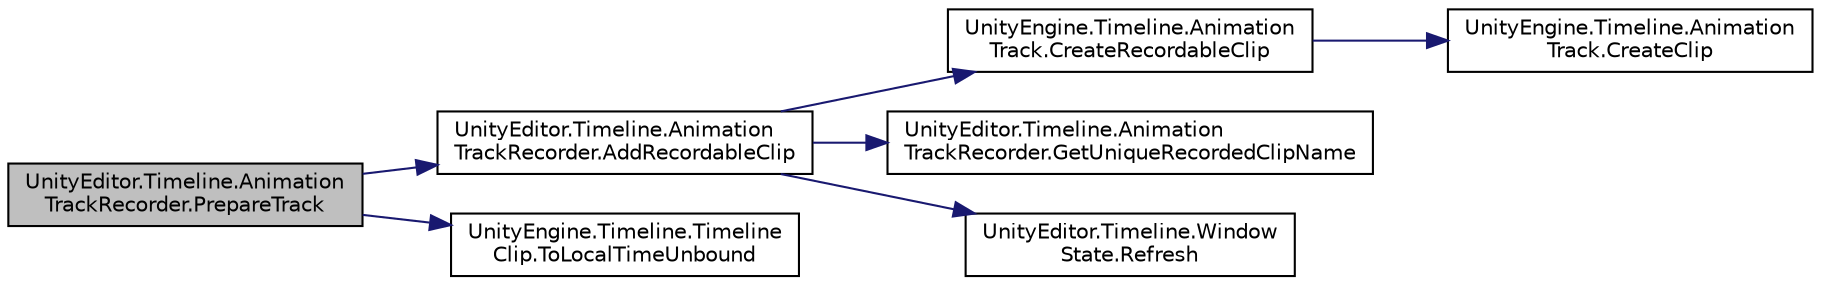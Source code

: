 digraph "UnityEditor.Timeline.AnimationTrackRecorder.PrepareTrack"
{
 // LATEX_PDF_SIZE
  edge [fontname="Helvetica",fontsize="10",labelfontname="Helvetica",labelfontsize="10"];
  node [fontname="Helvetica",fontsize="10",shape=record];
  rankdir="LR";
  Node1 [label="UnityEditor.Timeline.Animation\lTrackRecorder.PrepareTrack",height=0.2,width=0.4,color="black", fillcolor="grey75", style="filled", fontcolor="black",tooltip=" "];
  Node1 -> Node2 [color="midnightblue",fontsize="10",style="solid",fontname="Helvetica"];
  Node2 [label="UnityEditor.Timeline.Animation\lTrackRecorder.AddRecordableClip",height=0.2,width=0.4,color="black", fillcolor="white", style="filled",URL="$class_unity_editor_1_1_timeline_1_1_animation_track_recorder.html#ae9a7eb659ce6f6bf1b2dacdb659d7bb7",tooltip=" "];
  Node2 -> Node3 [color="midnightblue",fontsize="10",style="solid",fontname="Helvetica"];
  Node3 [label="UnityEngine.Timeline.Animation\lTrack.CreateRecordableClip",height=0.2,width=0.4,color="black", fillcolor="white", style="filled",URL="$class_unity_engine_1_1_timeline_1_1_animation_track.html#ad32f07442ffee64b07211ee7936ad149",tooltip="Creates a TimelineClip, AnimationPlayableAsset and an AnimationClip. Use this clip to record in a tim..."];
  Node3 -> Node4 [color="midnightblue",fontsize="10",style="solid",fontname="Helvetica"];
  Node4 [label="UnityEngine.Timeline.Animation\lTrack.CreateClip",height=0.2,width=0.4,color="black", fillcolor="white", style="filled",URL="$class_unity_engine_1_1_timeline_1_1_animation_track.html#aefc9321cfccc75e488a4ea6cc7a8a9ae",tooltip="Creates a TimelineClip on this track that uses an AnimationClip."];
  Node2 -> Node5 [color="midnightblue",fontsize="10",style="solid",fontname="Helvetica"];
  Node5 [label="UnityEditor.Timeline.Animation\lTrackRecorder.GetUniqueRecordedClipName",height=0.2,width=0.4,color="black", fillcolor="white", style="filled",URL="$class_unity_editor_1_1_timeline_1_1_animation_track_recorder.html#a025d52cd573004d95ad0daec992f0194",tooltip=" "];
  Node2 -> Node6 [color="midnightblue",fontsize="10",style="solid",fontname="Helvetica"];
  Node6 [label="UnityEditor.Timeline.Window\lState.Refresh",height=0.2,width=0.4,color="black", fillcolor="white", style="filled",URL="$class_unity_editor_1_1_timeline_1_1_window_state.html#a773c3585d8ee2c63765f06afa6536990",tooltip=" "];
  Node1 -> Node7 [color="midnightblue",fontsize="10",style="solid",fontname="Helvetica"];
  Node7 [label="UnityEngine.Timeline.Timeline\lClip.ToLocalTimeUnbound",height=0.2,width=0.4,color="black", fillcolor="white", style="filled",URL="$class_unity_engine_1_1_timeline_1_1_timeline_clip.html#a5a65196511de2353627a38bd9e6e09e2",tooltip="Converts from global time to local time of the clip"];
}
